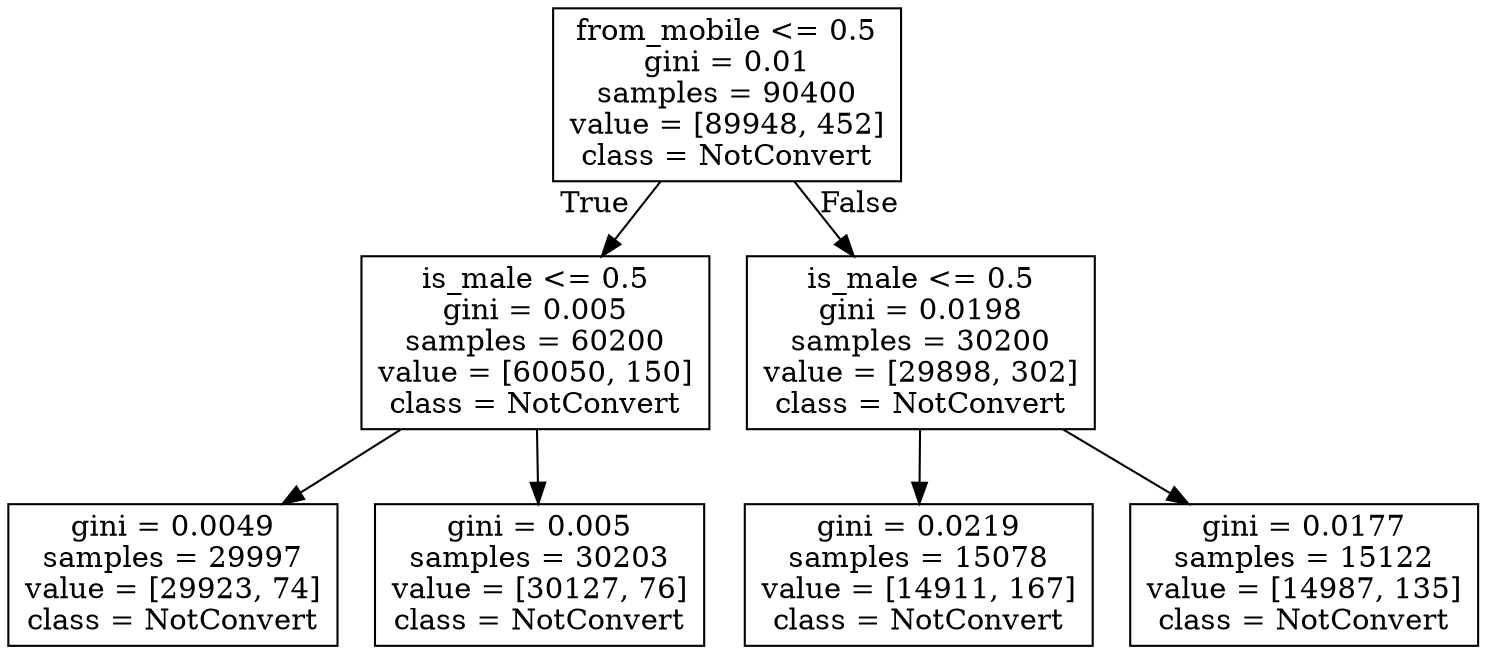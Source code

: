 digraph Tree {
node [shape=box] ;
0 [label="from_mobile <= 0.5\ngini = 0.01\nsamples = 90400\nvalue = [89948, 452]\nclass = NotConvert"] ;
1 [label="is_male <= 0.5\ngini = 0.005\nsamples = 60200\nvalue = [60050, 150]\nclass = NotConvert"] ;
0 -> 1 [labeldistance=2.5, labelangle=45, headlabel="True"] ;
2 [label="gini = 0.0049\nsamples = 29997\nvalue = [29923, 74]\nclass = NotConvert"] ;
1 -> 2 ;
3 [label="gini = 0.005\nsamples = 30203\nvalue = [30127, 76]\nclass = NotConvert"] ;
1 -> 3 ;
4 [label="is_male <= 0.5\ngini = 0.0198\nsamples = 30200\nvalue = [29898, 302]\nclass = NotConvert"] ;
0 -> 4 [labeldistance=2.5, labelangle=-45, headlabel="False"] ;
5 [label="gini = 0.0219\nsamples = 15078\nvalue = [14911, 167]\nclass = NotConvert"] ;
4 -> 5 ;
6 [label="gini = 0.0177\nsamples = 15122\nvalue = [14987, 135]\nclass = NotConvert"] ;
4 -> 6 ;
}